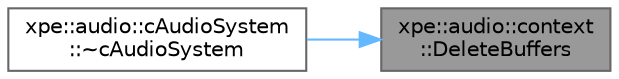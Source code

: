 digraph "xpe::audio::context::DeleteBuffers"
{
 // LATEX_PDF_SIZE
  bgcolor="transparent";
  edge [fontname=Helvetica,fontsize=10,labelfontname=Helvetica,labelfontsize=10];
  node [fontname=Helvetica,fontsize=10,shape=box,height=0.2,width=0.4];
  rankdir="RL";
  Node1 [id="Node000001",label="xpe::audio::context\l::DeleteBuffers",height=0.2,width=0.4,color="gray40", fillcolor="grey60", style="filled", fontcolor="black",tooltip=" "];
  Node1 -> Node2 [id="edge3_Node000001_Node000002",dir="back",color="steelblue1",style="solid",tooltip=" "];
  Node2 [id="Node000002",label="xpe::audio::cAudioSystem\l::~cAudioSystem",height=0.2,width=0.4,color="grey40", fillcolor="white", style="filled",URL="$classxpe_1_1audio_1_1c_audio_system.html#a3c2d14284b08c7d90704a843b4478938",tooltip=" "];
}
